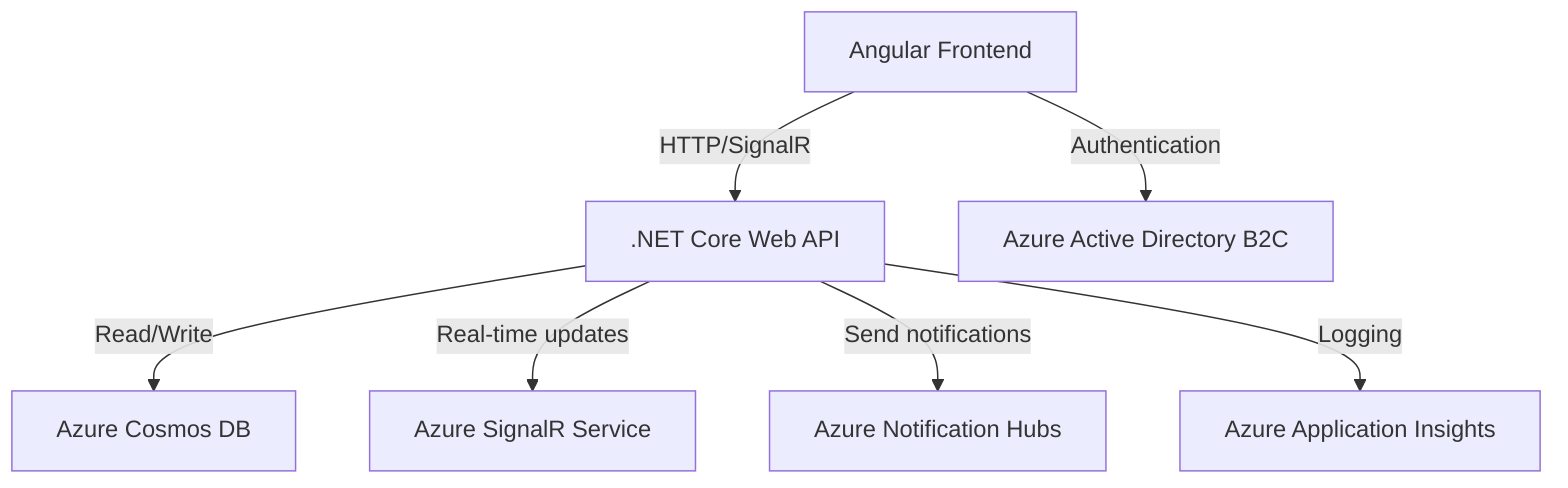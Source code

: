 graph TB
    A[Angular Frontend] -->|HTTP/SignalR| B[.NET Core Web API]
    B -->|Read/Write| C[Azure Cosmos DB]
    B -->|Real-time updates| D[Azure SignalR Service]
    B -->|Send notifications| E[Azure Notification Hubs]
    B -->|Logging| F[Azure Application Insights]
    A -->|Authentication| G[Azure Active Directory B2C]